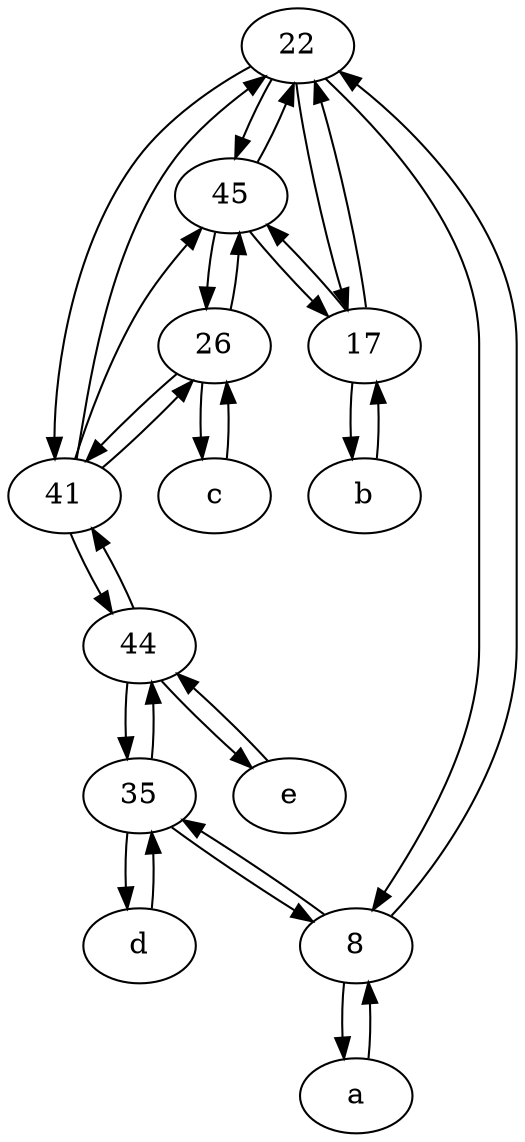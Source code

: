 digraph  {
	22;
	c [pos="20,10!"];
	a [pos="40,10!"];
	45;
	d [pos="20,30!"];
	44;
	e [pos="30,50!"];
	26;
	17;
	b [pos="50,20!"];
	35;
	41;
	8;
	22 -> 41;
	41 -> 26;
	26 -> 41;
	45 -> 17;
	45 -> 26;
	41 -> 44;
	e -> 44;
	44 -> e;
	44 -> 41;
	22 -> 8;
	d -> 35;
	8 -> 22;
	b -> 17;
	41 -> 45;
	17 -> b;
	45 -> 22;
	8 -> 35;
	a -> 8;
	22 -> 45;
	17 -> 22;
	44 -> 35;
	41 -> 22;
	35 -> 8;
	35 -> 44;
	26 -> c;
	22 -> 17;
	35 -> d;
	c -> 26;
	17 -> 45;
	8 -> a;
	26 -> 45;

	}